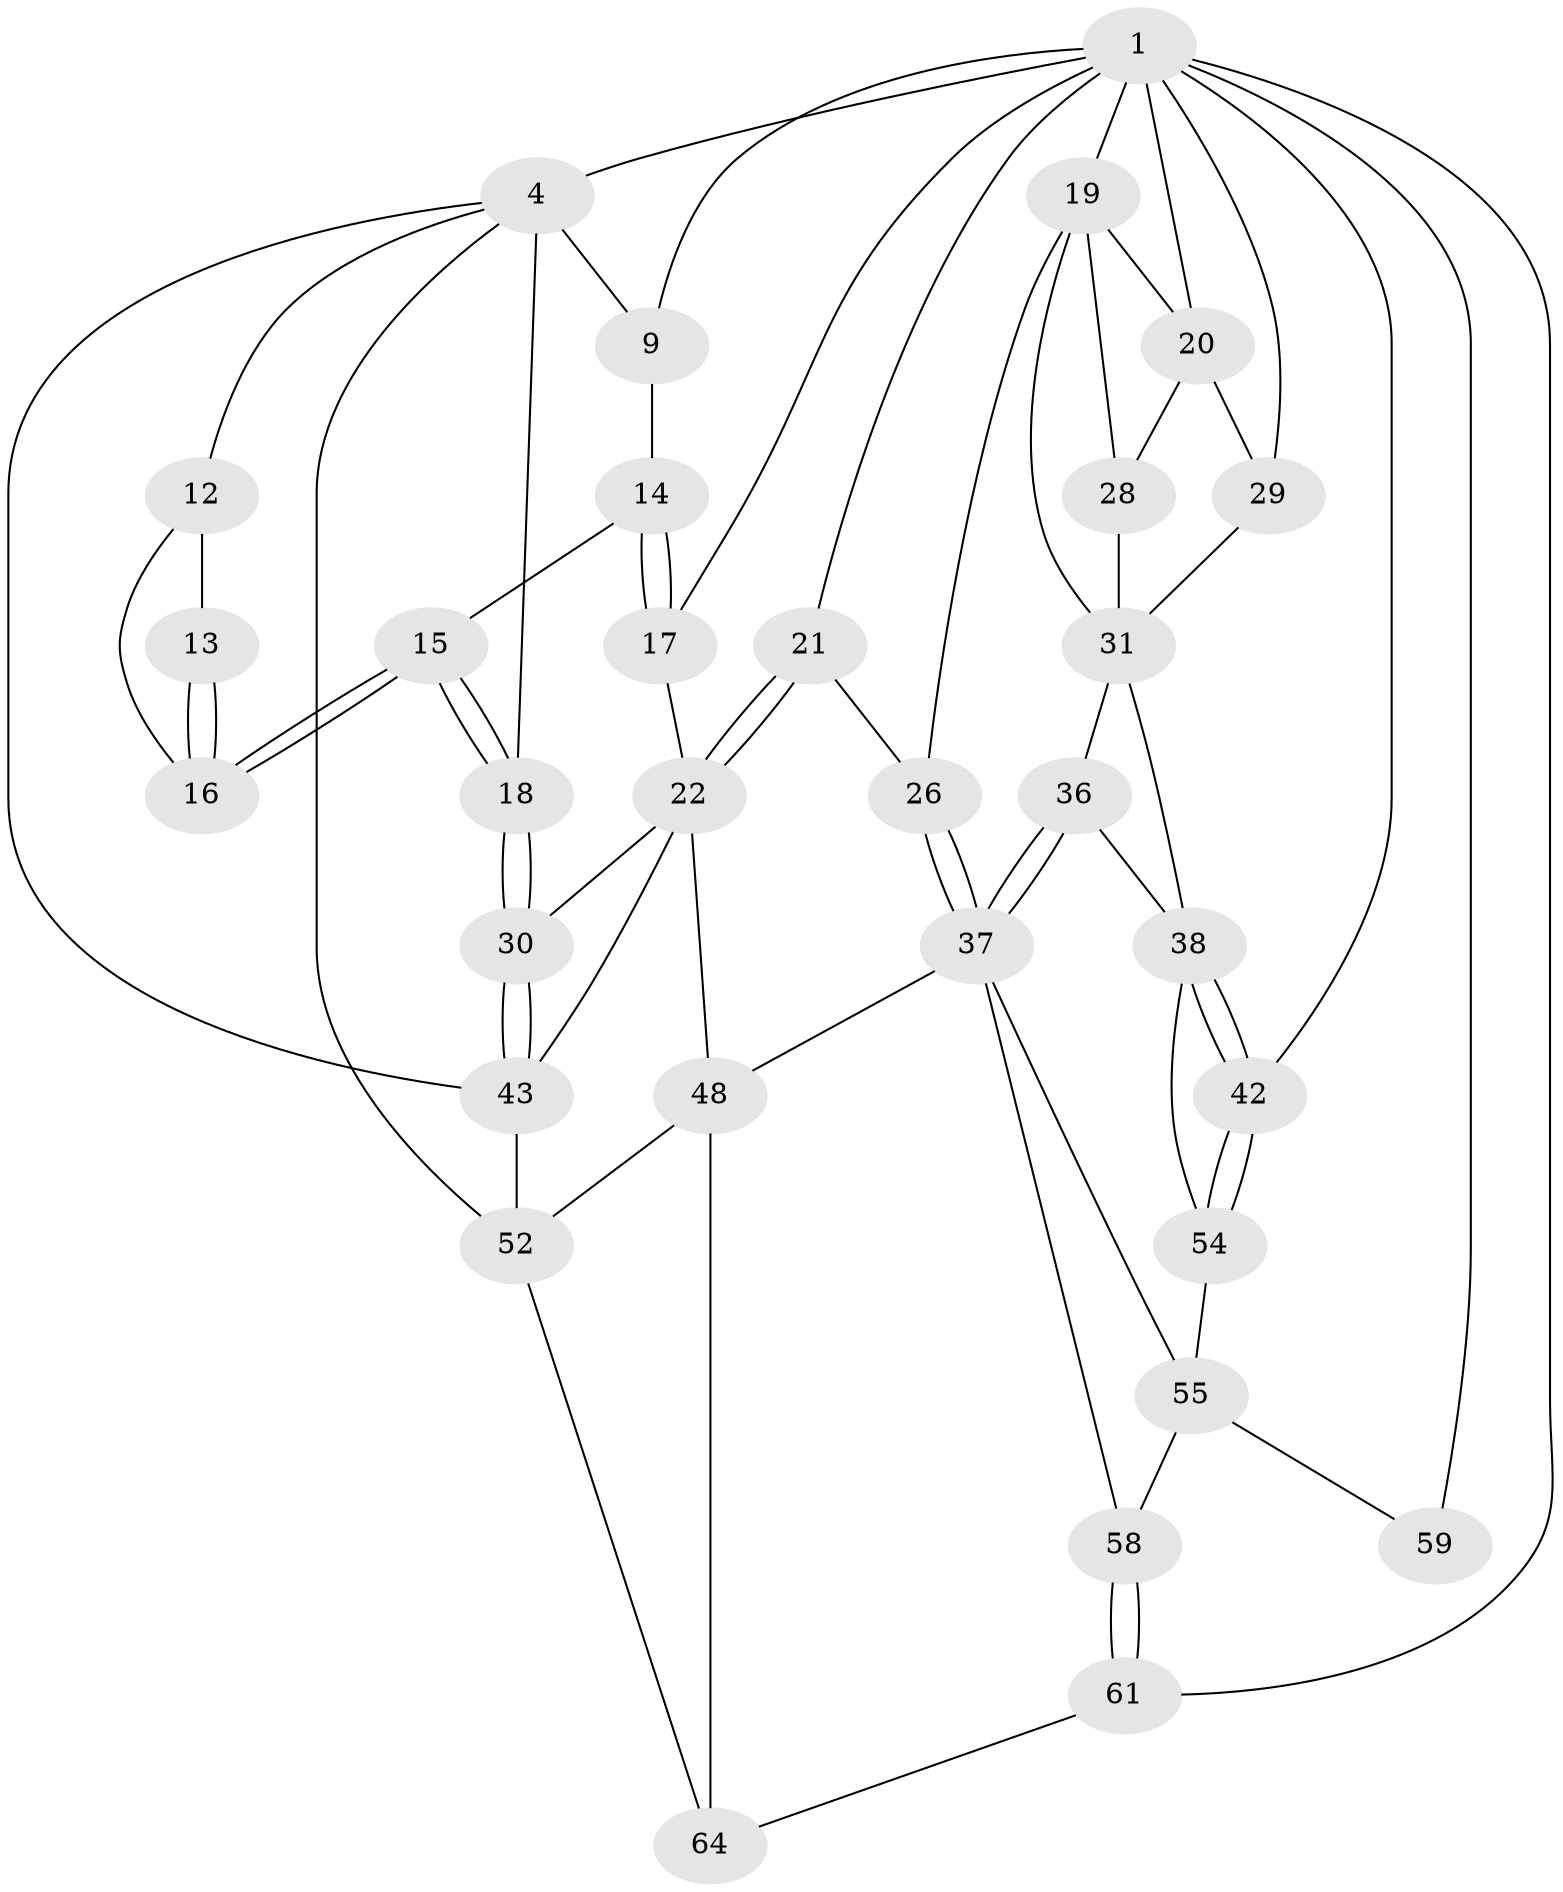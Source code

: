 // original degree distribution, {3: 0.046875, 6: 0.28125, 4: 0.28125, 5: 0.390625}
// Generated by graph-tools (version 1.1) at 2025/17/03/09/25 04:17:13]
// undirected, 32 vertices, 71 edges
graph export_dot {
graph [start="1"]
  node [color=gray90,style=filled];
  1 [pos="+0.6077787719439909+0",super="+2+6"];
  4 [pos="+0+0",super="+5+11+45"];
  9 [pos="+0.29321630885859495+0.0992522183052924",super="+10"];
  12 [pos="+0+0.016904919668235246"];
  13 [pos="+0.13594741667639829+0.1014202122906993"];
  14 [pos="+0.1391740330600844+0.30270033120629536"];
  15 [pos="+0.11676768258787569+0.3034874962668771"];
  16 [pos="+0.06674788496187535+0.22723837976394617"];
  17 [pos="+0.3312612722206944+0.48401339099097057"];
  18 [pos="+0+0.47002291847864347"];
  19 [pos="+0.7045065496744456+0.14790099226686987",super="+24"];
  20 [pos="+0.8341029359853671+0.19226656798191835",super="+27"];
  21 [pos="+0.4149616392123827+0.5141090865231078"];
  22 [pos="+0.36956523818491377+0.5207521852968565",super="+23+49"];
  26 [pos="+0.48055498330976265+0.5225776852938431"];
  28 [pos="+0.8586169854033155+0.38465481999314"];
  29 [pos="+1+0.30453641847991975"];
  30 [pos="+0+0.516146109107997"];
  31 [pos="+1+0.44448623935108195",super="+35+32"];
  36 [pos="+0.7975090147313895+0.6409591254886998"];
  37 [pos="+0.596774414524148+0.7394879522851185",super="+46"];
  38 [pos="+1+0.7013974303029166",super="+39"];
  42 [pos="+1+1"];
  43 [pos="+0+0.8428265152110656",super="+44+50"];
  48 [pos="+0.502604134551081+0.8845209795024132",super="+51"];
  52 [pos="+0.42372528639774587+0.9038784179885339",super="+62+53"];
  54 [pos="+0.8094097336765871+0.8089090269968532"];
  55 [pos="+0.7822746765613552+0.8275825994092135",super="+57"];
  58 [pos="+0.7206525458005544+0.9491904500891437"];
  59 [pos="+0.781539915999067+0.8907919982998673"];
  61 [pos="+0.6671307531287909+1"];
  64 [pos="+0.5347143004209379+1"];
  1 -- 29;
  1 -- 4 [weight=2];
  1 -- 20;
  1 -- 42;
  1 -- 59 [weight=2];
  1 -- 61;
  1 -- 17;
  1 -- 19;
  1 -- 21;
  1 -- 9;
  4 -- 9;
  4 -- 18;
  4 -- 12;
  4 -- 43;
  4 -- 52;
  9 -- 14;
  12 -- 13;
  12 -- 16;
  13 -- 16;
  13 -- 16;
  14 -- 15;
  14 -- 17;
  14 -- 17;
  15 -- 16;
  15 -- 16;
  15 -- 18;
  15 -- 18;
  17 -- 22;
  18 -- 30;
  18 -- 30;
  19 -- 20;
  19 -- 26;
  19 -- 28;
  19 -- 31;
  20 -- 29;
  20 -- 28;
  21 -- 22;
  21 -- 22;
  21 -- 26;
  22 -- 30;
  22 -- 48;
  22 -- 43;
  26 -- 37;
  26 -- 37;
  28 -- 31;
  29 -- 31;
  30 -- 43;
  30 -- 43;
  31 -- 38;
  31 -- 36;
  36 -- 37;
  36 -- 37;
  36 -- 38;
  37 -- 48;
  37 -- 58;
  37 -- 55;
  38 -- 42;
  38 -- 42;
  38 -- 54;
  42 -- 54;
  42 -- 54;
  43 -- 52 [weight=3];
  48 -- 64;
  48 -- 52;
  52 -- 64;
  54 -- 55;
  55 -- 58;
  55 -- 59;
  58 -- 61;
  58 -- 61;
  61 -- 64;
}
